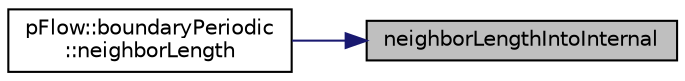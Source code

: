 digraph "neighborLengthIntoInternal"
{
 // LATEX_PDF_SIZE
  edge [fontname="Helvetica",fontsize="10",labelfontname="Helvetica",labelfontsize="10"];
  node [fontname="Helvetica",fontsize="10",shape=record];
  rankdir="RL";
  Node1 [label="neighborLengthIntoInternal",height=0.2,width=0.4,color="black", fillcolor="grey75", style="filled", fontcolor="black",tooltip="The length from boundary plane into the domain where beyond that distance internal points exist."];
  Node1 -> Node2 [dir="back",color="midnightblue",fontsize="10",style="solid",fontname="Helvetica"];
  Node2 [label="pFlow::boundaryPeriodic\l::neighborLength",height=0.2,width=0.4,color="black", fillcolor="white", style="filled",URL="$classpFlow_1_1boundaryPeriodic.html#afd71ea2e92ff94308e4978f27d843ba5",tooltip="The distance length from boundary plane where neighbor particles still exist in that distance."];
}
